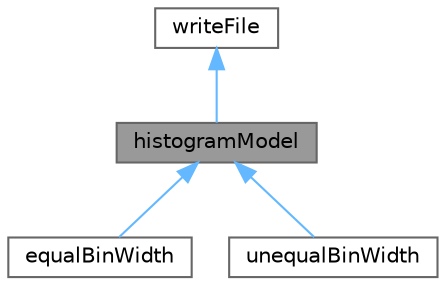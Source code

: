 digraph "histogramModel"
{
 // LATEX_PDF_SIZE
  bgcolor="transparent";
  edge [fontname=Helvetica,fontsize=10,labelfontname=Helvetica,labelfontsize=10];
  node [fontname=Helvetica,fontsize=10,shape=box,height=0.2,width=0.4];
  Node1 [id="Node000001",label="histogramModel",height=0.2,width=0.4,color="gray40", fillcolor="grey60", style="filled", fontcolor="black",tooltip="A base class for histogram models."];
  Node2 -> Node1 [id="edge1_Node000001_Node000002",dir="back",color="steelblue1",style="solid",tooltip=" "];
  Node2 [id="Node000002",label="writeFile",height=0.2,width=0.4,color="gray40", fillcolor="white", style="filled",URL="$classFoam_1_1functionObjects_1_1writeFile.html",tooltip="Base class for writing single files from the function objects."];
  Node1 -> Node3 [id="edge2_Node000001_Node000003",dir="back",color="steelblue1",style="solid",tooltip=" "];
  Node3 [id="Node000003",label="equalBinWidth",height=0.2,width=0.4,color="gray40", fillcolor="white", style="filled",URL="$classFoam_1_1histogramModels_1_1equalBinWidth.html",tooltip="Histogram model which groups data into bins of equal width."];
  Node1 -> Node4 [id="edge3_Node000001_Node000004",dir="back",color="steelblue1",style="solid",tooltip=" "];
  Node4 [id="Node000004",label="unequalBinWidth",height=0.2,width=0.4,color="gray40", fillcolor="white", style="filled",URL="$classFoam_1_1histogramModels_1_1unequalBinWidth.html",tooltip="Histogram model which groups data into bins of unequal widths."];
}
